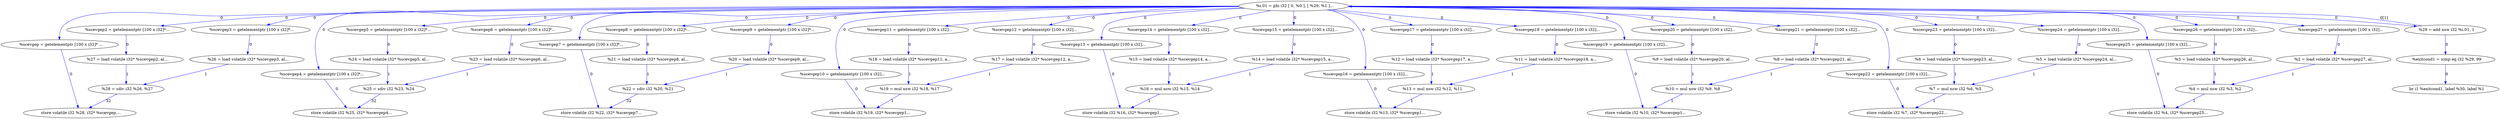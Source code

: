 digraph {
Node0x364b200[label="  %scevgep = getelementptr [100 x i32]* ..."];
Node0x364b0f0[label="  %i.01 = phi i32 [ 0, %0 ], [ %29, %1 ]..."];
Node0x364b0f0 -> Node0x364b200[label="0",color=blue];
Node0x364b3e0[label="  %scevgep2 = getelementptr [100 x i32]*..."];
Node0x364b0f0 -> Node0x364b3e0[label="0",color=blue];
Node0x364b4c0[label="  %scevgep3 = getelementptr [100 x i32]*..."];
Node0x364b0f0 -> Node0x364b4c0[label="0",color=blue];
Node0x364b5a0[label="  %scevgep4 = getelementptr [100 x i32]*..."];
Node0x364b0f0 -> Node0x364b5a0[label="0",color=blue];
Node0x364b680[label="  %scevgep5 = getelementptr [100 x i32]*..."];
Node0x364b0f0 -> Node0x364b680[label="0",color=blue];
Node0x364b760[label="  %scevgep6 = getelementptr [100 x i32]*..."];
Node0x364b0f0 -> Node0x364b760[label="0",color=blue];
Node0x364b840[label="  %scevgep7 = getelementptr [100 x i32]*..."];
Node0x364b0f0 -> Node0x364b840[label="0",color=blue];
Node0x364b920[label="  %scevgep8 = getelementptr [100 x i32]*..."];
Node0x364b0f0 -> Node0x364b920[label="0",color=blue];
Node0x364ba00[label="  %scevgep9 = getelementptr [100 x i32]*..."];
Node0x364b0f0 -> Node0x364ba00[label="0",color=blue];
Node0x364bae0[label="  %scevgep10 = getelementptr [100 x i32]..."];
Node0x364b0f0 -> Node0x364bae0[label="0",color=blue];
Node0x364bbc0[label="  %scevgep11 = getelementptr [100 x i32]..."];
Node0x364b0f0 -> Node0x364bbc0[label="0",color=blue];
Node0x364cd00[label="  %scevgep12 = getelementptr [100 x i32]..."];
Node0x364b0f0 -> Node0x364cd00[label="0",color=blue];
Node0x364cde0[label="  %scevgep13 = getelementptr [100 x i32]..."];
Node0x364b0f0 -> Node0x364cde0[label="0",color=blue];
Node0x364cec0[label="  %scevgep14 = getelementptr [100 x i32]..."];
Node0x364b0f0 -> Node0x364cec0[label="0",color=blue];
Node0x364cfa0[label="  %scevgep15 = getelementptr [100 x i32]..."];
Node0x364b0f0 -> Node0x364cfa0[label="0",color=blue];
Node0x364d080[label="  %scevgep16 = getelementptr [100 x i32]..."];
Node0x364b0f0 -> Node0x364d080[label="0",color=blue];
Node0x364d160[label="  %scevgep17 = getelementptr [100 x i32]..."];
Node0x364b0f0 -> Node0x364d160[label="0",color=blue];
Node0x364d240[label="  %scevgep18 = getelementptr [100 x i32]..."];
Node0x364b0f0 -> Node0x364d240[label="0",color=blue];
Node0x364d320[label="  %scevgep19 = getelementptr [100 x i32]..."];
Node0x364b0f0 -> Node0x364d320[label="0",color=blue];
Node0x364d400[label="  %scevgep20 = getelementptr [100 x i32]..."];
Node0x364b0f0 -> Node0x364d400[label="0",color=blue];
Node0x364d4e0[label="  %scevgep21 = getelementptr [100 x i32]..."];
Node0x364b0f0 -> Node0x364d4e0[label="0",color=blue];
Node0x364d5c0[label="  %scevgep22 = getelementptr [100 x i32]..."];
Node0x364b0f0 -> Node0x364d5c0[label="0",color=blue];
Node0x364d6a0[label="  %scevgep23 = getelementptr [100 x i32]..."];
Node0x364b0f0 -> Node0x364d6a0[label="0",color=blue];
Node0x364d780[label="  %scevgep24 = getelementptr [100 x i32]..."];
Node0x364b0f0 -> Node0x364d780[label="0",color=blue];
Node0x364d860[label="  %scevgep25 = getelementptr [100 x i32]..."];
Node0x364b0f0 -> Node0x364d860[label="0",color=blue];
Node0x364d940[label="  %scevgep26 = getelementptr [100 x i32]..."];
Node0x364b0f0 -> Node0x364d940[label="0",color=blue];
Node0x364da20[label="  %scevgep27 = getelementptr [100 x i32]..."];
Node0x364b0f0 -> Node0x364da20[label="0",color=blue];
Node0x3650590[label="  %29 = add nsw i32 %i.01, 1"];
Node0x364b0f0 -> Node0x3650590[label="0",color=blue];
Node0x36504b0[label="  store volatile i32 %28, i32* %scevgep,..."];
Node0x364b200 -> Node0x36504b0[label="0",color=blue];
Node0x3650270[label="  %27 = load volatile i32* %scevgep2, al..."];
Node0x364b3e0 -> Node0x3650270[label="0",color=blue];
Node0x3650150[label="  %26 = load volatile i32* %scevgep3, al..."];
Node0x364b4c0 -> Node0x3650150[label="0",color=blue];
Node0x3650070[label="  store volatile i32 %25, i32* %scevgep4..."];
Node0x364b5a0 -> Node0x3650070[label="0",color=blue];
Node0x364fe30[label="  %24 = load volatile i32* %scevgep5, al..."];
Node0x364b680 -> Node0x364fe30[label="0",color=blue];
Node0x364fd10[label="  %23 = load volatile i32* %scevgep6, al..."];
Node0x364b760 -> Node0x364fd10[label="0",color=blue];
Node0x364fc30[label="  store volatile i32 %22, i32* %scevgep7..."];
Node0x364b840 -> Node0x364fc30[label="0",color=blue];
Node0x364f9f0[label="  %21 = load volatile i32* %scevgep8, al..."];
Node0x364b920 -> Node0x364f9f0[label="0",color=blue];
Node0x364f910[label="  %20 = load volatile i32* %scevgep9, al..."];
Node0x364ba00 -> Node0x364f910[label="0",color=blue];
Node0x364f830[label="  store volatile i32 %19, i32* %scevgep1..."];
Node0x364bae0 -> Node0x364f830[label="0",color=blue];
Node0x364adc0[label="  %18 = load volatile i32* %scevgep11, a..."];
Node0x364bbc0 -> Node0x364adc0[label="0",color=blue];
Node0x364af90[label="  %17 = load volatile i32* %scevgep12, a..."];
Node0x364cd00 -> Node0x364af90[label="0",color=blue];
Node0x364aeb0[label="  store volatile i32 %16, i32* %scevgep1..."];
Node0x364cde0 -> Node0x364aeb0[label="0",color=blue];
Node0x364ed70[label="  %15 = load volatile i32* %scevgep14, a..."];
Node0x364cec0 -> Node0x364ed70[label="0",color=blue];
Node0x364ec90[label="  %14 = load volatile i32* %scevgep15, a..."];
Node0x364cfa0 -> Node0x364ec90[label="0",color=blue];
Node0x364ebb0[label="  store volatile i32 %13, i32* %scevgep1..."];
Node0x364d080 -> Node0x364ebb0[label="0",color=blue];
Node0x364e930[label="  %12 = load volatile i32* %scevgep17, a..."];
Node0x364d160 -> Node0x364e930[label="0",color=blue];
Node0x364e850[label="  %11 = load volatile i32* %scevgep18, a..."];
Node0x364d240 -> Node0x364e850[label="0",color=blue];
Node0x364e770[label="  store volatile i32 %10, i32* %scevgep1..."];
Node0x364d320 -> Node0x364e770[label="0",color=blue];
Node0x364e4f0[label="  %9 = load volatile i32* %scevgep20, al..."];
Node0x364d400 -> Node0x364e4f0[label="0",color=blue];
Node0x364e410[label="  %8 = load volatile i32* %scevgep21, al..."];
Node0x364d4e0 -> Node0x364e410[label="0",color=blue];
Node0x364e330[label="  store volatile i32 %7, i32* %scevgep22..."];
Node0x364d5c0 -> Node0x364e330[label="0",color=blue];
Node0x364e080[label="  %6 = load volatile i32* %scevgep23, al..."];
Node0x364d6a0 -> Node0x364e080[label="0",color=blue];
Node0x364dfa0[label="  %5 = load volatile i32* %scevgep24, al..."];
Node0x364d780 -> Node0x364dfa0[label="0",color=blue];
Node0x364dec0[label="  store volatile i32 %4, i32* %scevgep25..."];
Node0x364d860 -> Node0x364dec0[label="0",color=blue];
Node0x364dcc0[label="  %3 = load volatile i32* %scevgep26, al..."];
Node0x364d940 -> Node0x364dcc0[label="0",color=blue];
Node0x364dbe0[label="  %2 = load volatile i32* %scevgep27, al..."];
Node0x364da20 -> Node0x364dbe0[label="0",color=blue];
Node0x364dda0[label="  %4 = mul nsw i32 %3, %2"];
Node0x364dbe0 -> Node0x364dda0[label="1",color=blue];
Node0x364dcc0 -> Node0x364dda0[label="1",color=blue];
Node0x364dda0 -> Node0x364dec0[label="1",color=blue];
Node0x364e1a0[label="  %7 = mul nsw i32 %6, %5"];
Node0x364dfa0 -> Node0x364e1a0[label="1",color=blue];
Node0x364e080 -> Node0x364e1a0[label="1",color=blue];
Node0x364e1a0 -> Node0x364e330[label="1",color=blue];
Node0x364e610[label="  %10 = mul nsw i32 %9, %8"];
Node0x364e410 -> Node0x364e610[label="1",color=blue];
Node0x364e4f0 -> Node0x364e610[label="1",color=blue];
Node0x364e610 -> Node0x364e770[label="1",color=blue];
Node0x364ea50[label="  %13 = mul nsw i32 %12, %11"];
Node0x364e850 -> Node0x364ea50[label="1",color=blue];
Node0x364e930 -> Node0x364ea50[label="1",color=blue];
Node0x364ea50 -> Node0x364ebb0[label="1",color=blue];
Node0x364ace0[label="  %16 = mul nsw i32 %15, %14"];
Node0x364ec90 -> Node0x364ace0[label="1",color=blue];
Node0x364ed70 -> Node0x364ace0[label="1",color=blue];
Node0x364ace0 -> Node0x364aeb0[label="1",color=blue];
Node0x364f6a0[label="  %19 = mul nsw i32 %18, %17"];
Node0x364af90 -> Node0x364f6a0[label="1",color=blue];
Node0x364adc0 -> Node0x364f6a0[label="1",color=blue];
Node0x364f6a0 -> Node0x364f830[label="1",color=blue];
Node0x364fb10[label="  %22 = sdiv i32 %20, %21"];
Node0x364f910 -> Node0x364fb10[label="1",color=blue];
Node0x364f9f0 -> Node0x364fb10[label="1",color=blue];
Node0x364fb10 -> Node0x364fc30[label="32",color=blue];
Node0x364ff50[label="  %25 = sdiv i32 %23, %24"];
Node0x364fd10 -> Node0x364ff50[label="1",color=blue];
Node0x364fe30 -> Node0x364ff50[label="1",color=blue];
Node0x364ff50 -> Node0x3650070[label="32",color=blue];
Node0x3650390[label="  %28 = sdiv i32 %26, %27"];
Node0x3650150 -> Node0x3650390[label="1",color=blue];
Node0x3650270 -> Node0x3650390[label="1",color=blue];
Node0x3650390 -> Node0x36504b0[label="32",color=blue];
Node0x364b0f0 -> Node0x3650590[label="0[1]",color=blue,dir=back];
Node0x36506e0[label="  %exitcond1 = icmp eq i32 %29, 99"];
Node0x3650590 -> Node0x36506e0[label="0",color=blue];
Node0x36507f0[label="  br i1 %exitcond1, label %30, label %1"];
Node0x36506e0 -> Node0x36507f0[label="0",color=blue];
}
